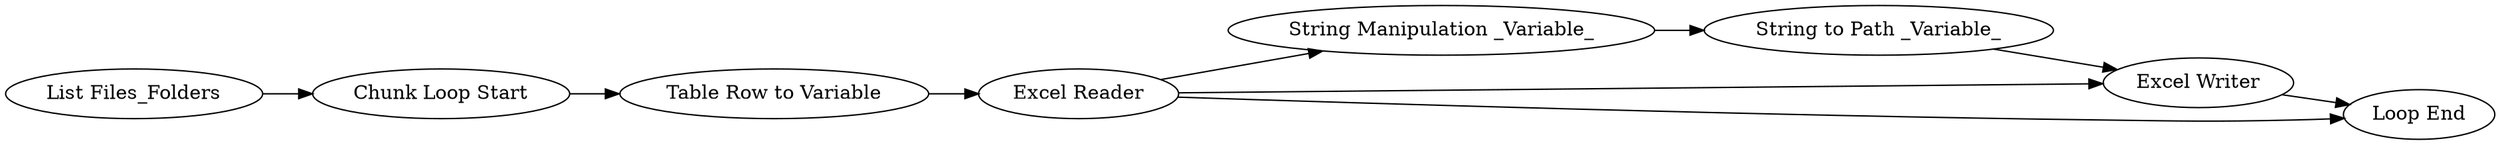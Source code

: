 digraph {
	1 -> 8
	7 -> 8
	4 -> 3
	8 -> 5
	1 -> 6
	3 -> 1
	6 -> 7
	2 -> 4
	1 -> 5
	5 [label="Loop End"]
	1 [label="Excel Reader"]
	7 [label="String to Path _Variable_"]
	4 [label="Chunk Loop Start"]
	6 [label="String Manipulation _Variable_"]
	8 [label="Excel Writer"]
	3 [label="Table Row to Variable"]
	2 [label="List Files_Folders"]
	rankdir=LR
}

